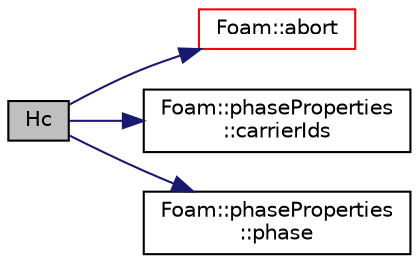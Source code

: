 digraph "Hc"
{
  bgcolor="transparent";
  edge [fontname="Helvetica",fontsize="10",labelfontname="Helvetica",labelfontsize="10"];
  node [fontname="Helvetica",fontsize="10",shape=record];
  rankdir="LR";
  Node1 [label="Hc",height=0.2,width=0.4,color="black", fillcolor="grey75", style="filled", fontcolor="black"];
  Node1 -> Node2 [color="midnightblue",fontsize="10",style="solid",fontname="Helvetica"];
  Node2 [label="Foam::abort",height=0.2,width=0.4,color="red",URL="$a10675.html#a447107a607d03e417307c203fa5fb44b"];
  Node1 -> Node3 [color="midnightblue",fontsize="10",style="solid",fontname="Helvetica"];
  Node3 [label="Foam::phaseProperties\l::carrierIds",height=0.2,width=0.4,color="black",URL="$a01834.html#a0028afea9087dbde48f8ef78a64af4df",tooltip="Return const access to the map to the carrier ids. "];
  Node1 -> Node4 [color="midnightblue",fontsize="10",style="solid",fontname="Helvetica"];
  Node4 [label="Foam::phaseProperties\l::phase",height=0.2,width=0.4,color="black",URL="$a01834.html#afdc8fb4fa53c19a4bc2aeb2162b2bdf4",tooltip="Return const access to the phase type. "];
}
